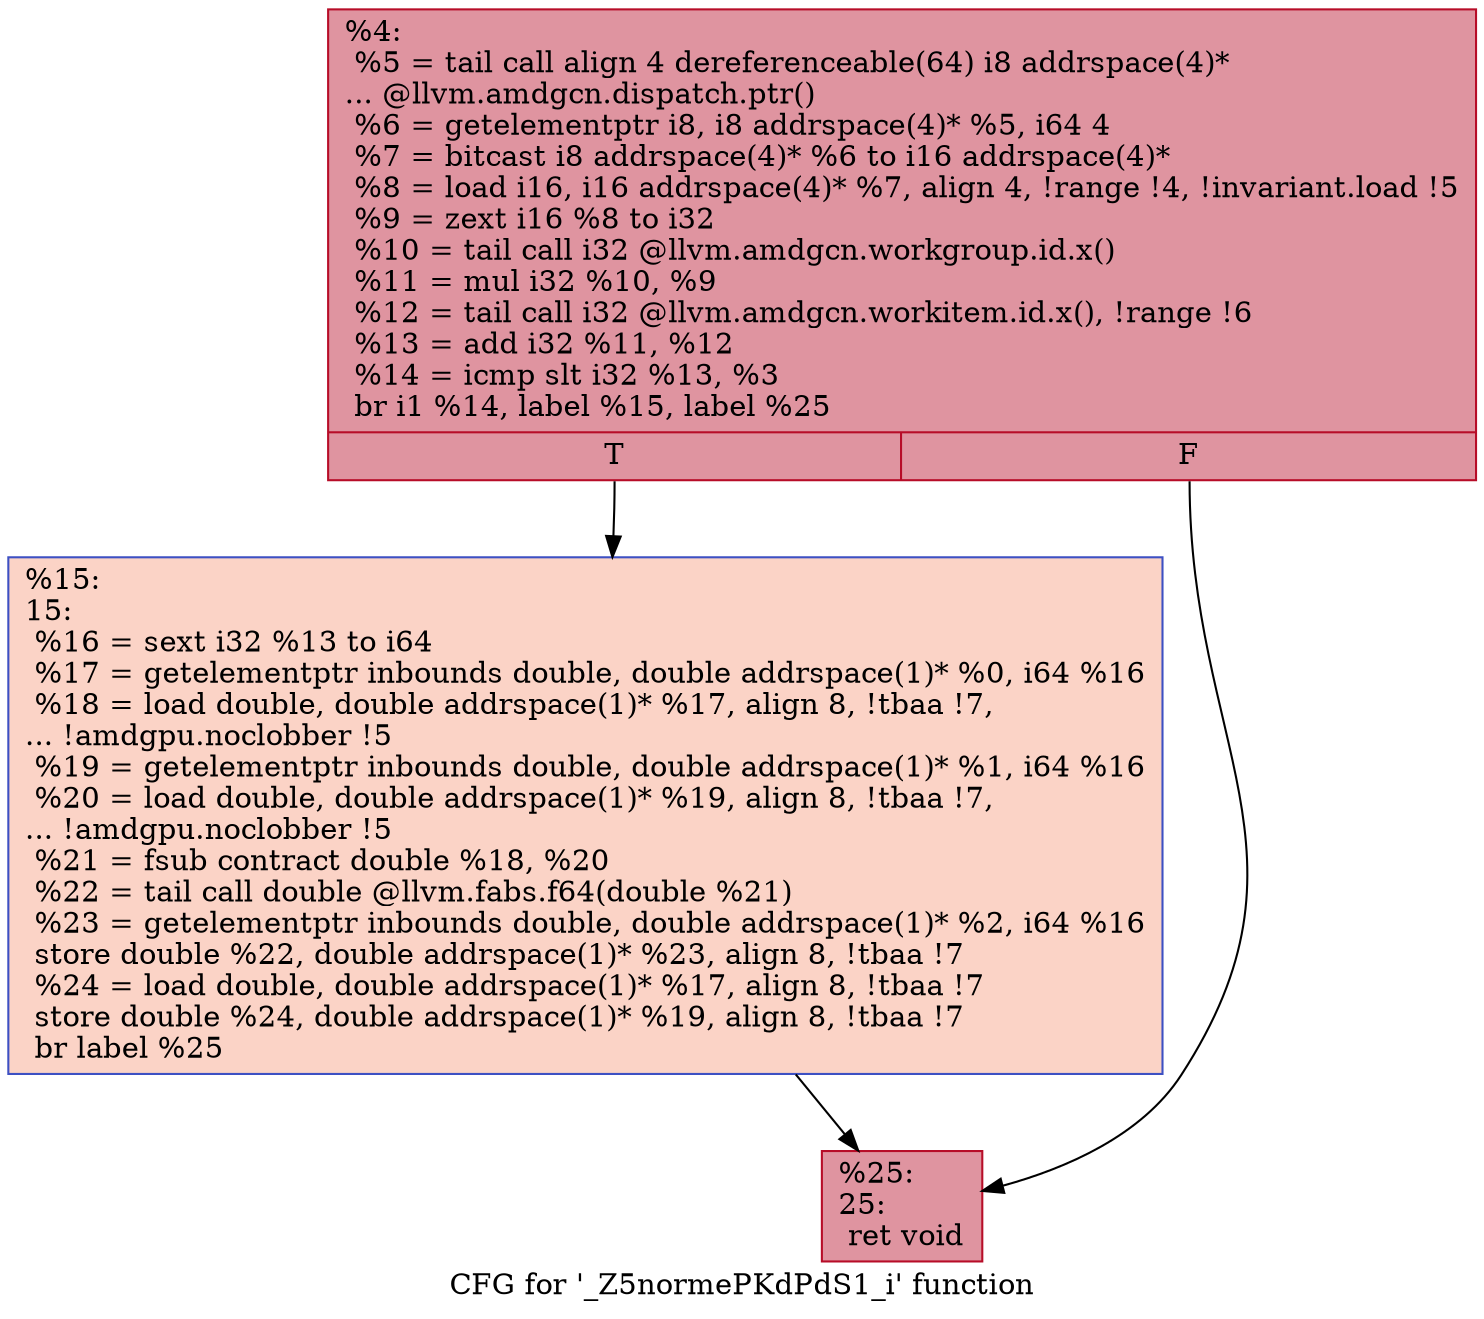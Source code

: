 digraph "CFG for '_Z5normePKdPdS1_i' function" {
	label="CFG for '_Z5normePKdPdS1_i' function";

	Node0x5e54290 [shape=record,color="#b70d28ff", style=filled, fillcolor="#b70d2870",label="{%4:\l  %5 = tail call align 4 dereferenceable(64) i8 addrspace(4)*\l... @llvm.amdgcn.dispatch.ptr()\l  %6 = getelementptr i8, i8 addrspace(4)* %5, i64 4\l  %7 = bitcast i8 addrspace(4)* %6 to i16 addrspace(4)*\l  %8 = load i16, i16 addrspace(4)* %7, align 4, !range !4, !invariant.load !5\l  %9 = zext i16 %8 to i32\l  %10 = tail call i32 @llvm.amdgcn.workgroup.id.x()\l  %11 = mul i32 %10, %9\l  %12 = tail call i32 @llvm.amdgcn.workitem.id.x(), !range !6\l  %13 = add i32 %11, %12\l  %14 = icmp slt i32 %13, %3\l  br i1 %14, label %15, label %25\l|{<s0>T|<s1>F}}"];
	Node0x5e54290:s0 -> Node0x5e56190;
	Node0x5e54290:s1 -> Node0x5e56220;
	Node0x5e56190 [shape=record,color="#3d50c3ff", style=filled, fillcolor="#f59c7d70",label="{%15:\l15:                                               \l  %16 = sext i32 %13 to i64\l  %17 = getelementptr inbounds double, double addrspace(1)* %0, i64 %16\l  %18 = load double, double addrspace(1)* %17, align 8, !tbaa !7,\l... !amdgpu.noclobber !5\l  %19 = getelementptr inbounds double, double addrspace(1)* %1, i64 %16\l  %20 = load double, double addrspace(1)* %19, align 8, !tbaa !7,\l... !amdgpu.noclobber !5\l  %21 = fsub contract double %18, %20\l  %22 = tail call double @llvm.fabs.f64(double %21)\l  %23 = getelementptr inbounds double, double addrspace(1)* %2, i64 %16\l  store double %22, double addrspace(1)* %23, align 8, !tbaa !7\l  %24 = load double, double addrspace(1)* %17, align 8, !tbaa !7\l  store double %24, double addrspace(1)* %19, align 8, !tbaa !7\l  br label %25\l}"];
	Node0x5e56190 -> Node0x5e56220;
	Node0x5e56220 [shape=record,color="#b70d28ff", style=filled, fillcolor="#b70d2870",label="{%25:\l25:                                               \l  ret void\l}"];
}
